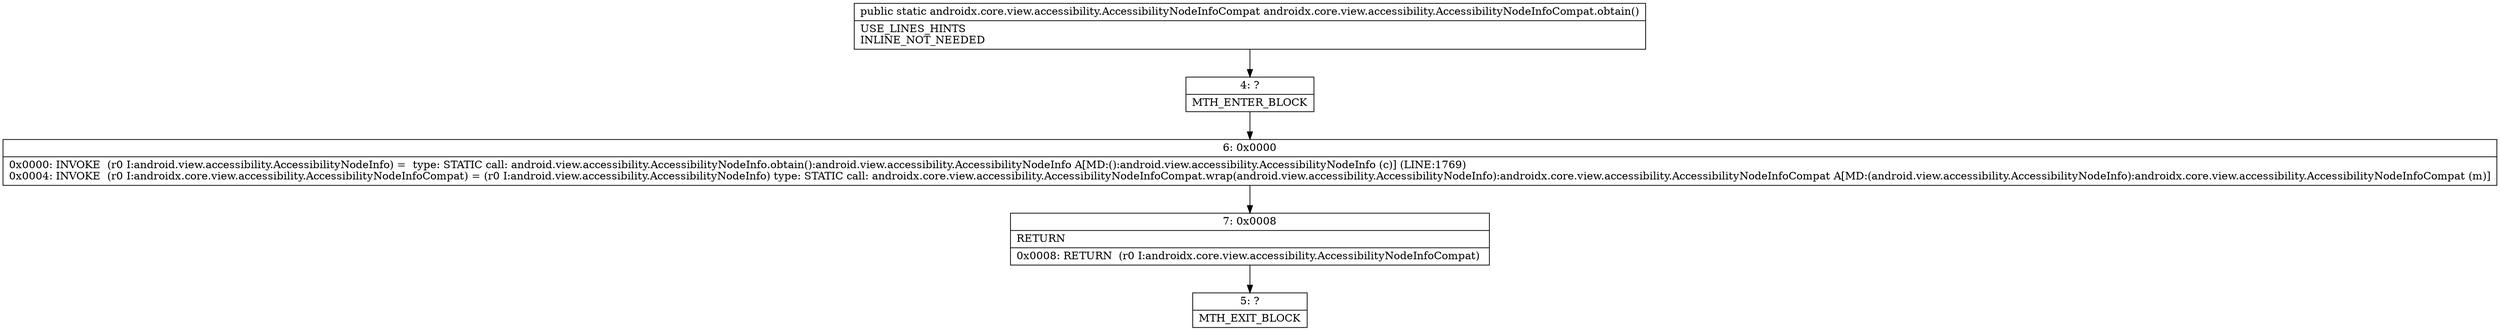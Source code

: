 digraph "CFG forandroidx.core.view.accessibility.AccessibilityNodeInfoCompat.obtain()Landroidx\/core\/view\/accessibility\/AccessibilityNodeInfoCompat;" {
Node_4 [shape=record,label="{4\:\ ?|MTH_ENTER_BLOCK\l}"];
Node_6 [shape=record,label="{6\:\ 0x0000|0x0000: INVOKE  (r0 I:android.view.accessibility.AccessibilityNodeInfo) =  type: STATIC call: android.view.accessibility.AccessibilityNodeInfo.obtain():android.view.accessibility.AccessibilityNodeInfo A[MD:():android.view.accessibility.AccessibilityNodeInfo (c)] (LINE:1769)\l0x0004: INVOKE  (r0 I:androidx.core.view.accessibility.AccessibilityNodeInfoCompat) = (r0 I:android.view.accessibility.AccessibilityNodeInfo) type: STATIC call: androidx.core.view.accessibility.AccessibilityNodeInfoCompat.wrap(android.view.accessibility.AccessibilityNodeInfo):androidx.core.view.accessibility.AccessibilityNodeInfoCompat A[MD:(android.view.accessibility.AccessibilityNodeInfo):androidx.core.view.accessibility.AccessibilityNodeInfoCompat (m)]\l}"];
Node_7 [shape=record,label="{7\:\ 0x0008|RETURN\l|0x0008: RETURN  (r0 I:androidx.core.view.accessibility.AccessibilityNodeInfoCompat) \l}"];
Node_5 [shape=record,label="{5\:\ ?|MTH_EXIT_BLOCK\l}"];
MethodNode[shape=record,label="{public static androidx.core.view.accessibility.AccessibilityNodeInfoCompat androidx.core.view.accessibility.AccessibilityNodeInfoCompat.obtain()  | USE_LINES_HINTS\lINLINE_NOT_NEEDED\l}"];
MethodNode -> Node_4;Node_4 -> Node_6;
Node_6 -> Node_7;
Node_7 -> Node_5;
}

